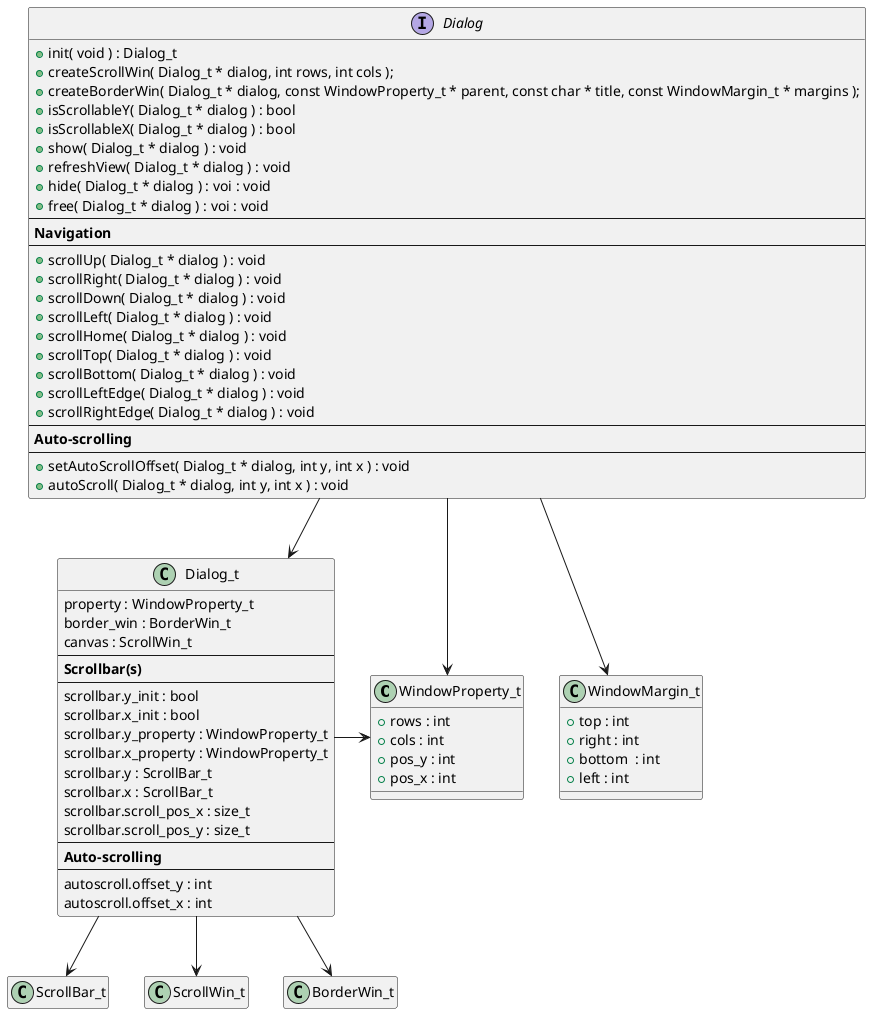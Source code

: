 @startuml
'https://plantuml.com/class-diagram

class WindowProperty_t {
    + rows : int
    + cols : int
    + pos_y : int
    + pos_x : int
}

class WindowMargin_t {
    + top : int
    + right : int
    + bottom  : int
    + left : int
}

class ScrollBar_t
class ScrollWin_t
class BorderWin_t
hide ScrollBar_t members
hide ScrollWin_t members
hide BorderWin_t members

class Dialog_t {
    property : WindowProperty_t
    border_win : BorderWin_t
    canvas : ScrollWin_t
    ----
    <b>Scrollbar(s)</b>
    ----
    scrollbar.y_init : bool
    scrollbar.x_init : bool
    scrollbar.y_property : WindowProperty_t
    scrollbar.x_property : WindowProperty_t
    scrollbar.y : ScrollBar_t
    scrollbar.x : ScrollBar_t
    scrollbar.scroll_pos_x : size_t
    scrollbar.scroll_pos_y : size_t
    ----
    <b>Auto-scrolling</b>
    ----
    autoscroll.offset_y : int
    autoscroll.offset_x : int
}

interface Dialog {
    + init( void ) : Dialog_t
    + createScrollWin( Dialog_t * dialog, int rows, int cols );
    + createBorderWin( Dialog_t * dialog, const WindowProperty_t * parent, const char * title, const WindowMargin_t * margins );
    + isScrollableY( Dialog_t * dialog ) : bool
    + isScrollableX( Dialog_t * dialog ) : bool
    + show( Dialog_t * dialog ) : void
    + refreshView( Dialog_t * dialog ) : void
    + hide( Dialog_t * dialog ) : voi : void
    + free( Dialog_t * dialog ) : voi : void
    ----
    <b>Navigation</b>
    ----
    + scrollUp( Dialog_t * dialog ) : void
    + scrollRight( Dialog_t * dialog ) : void
    + scrollDown( Dialog_t * dialog ) : void
    + scrollLeft( Dialog_t * dialog ) : void
    + scrollHome( Dialog_t * dialog ) : void
    + scrollTop( Dialog_t * dialog ) : void
    + scrollBottom( Dialog_t * dialog ) : void
    + scrollLeftEdge( Dialog_t * dialog ) : void
    + scrollRightEdge( Dialog_t * dialog ) : void
    ----
    <b>Auto-scrolling</b>
    ----
    + setAutoScrollOffset( Dialog_t * dialog, int y, int x ) : void
    + autoScroll( Dialog_t * dialog, int y, int x ) : void
}

Dialog --> WindowMargin_t
Dialog --> Dialog_t
Dialog --> WindowProperty_t
Dialog_t -right-> WindowProperty_t
Dialog_t --> BorderWin_t
Dialog_t --> ScrollWin_t
Dialog_t --> ScrollBar_t

@enduml